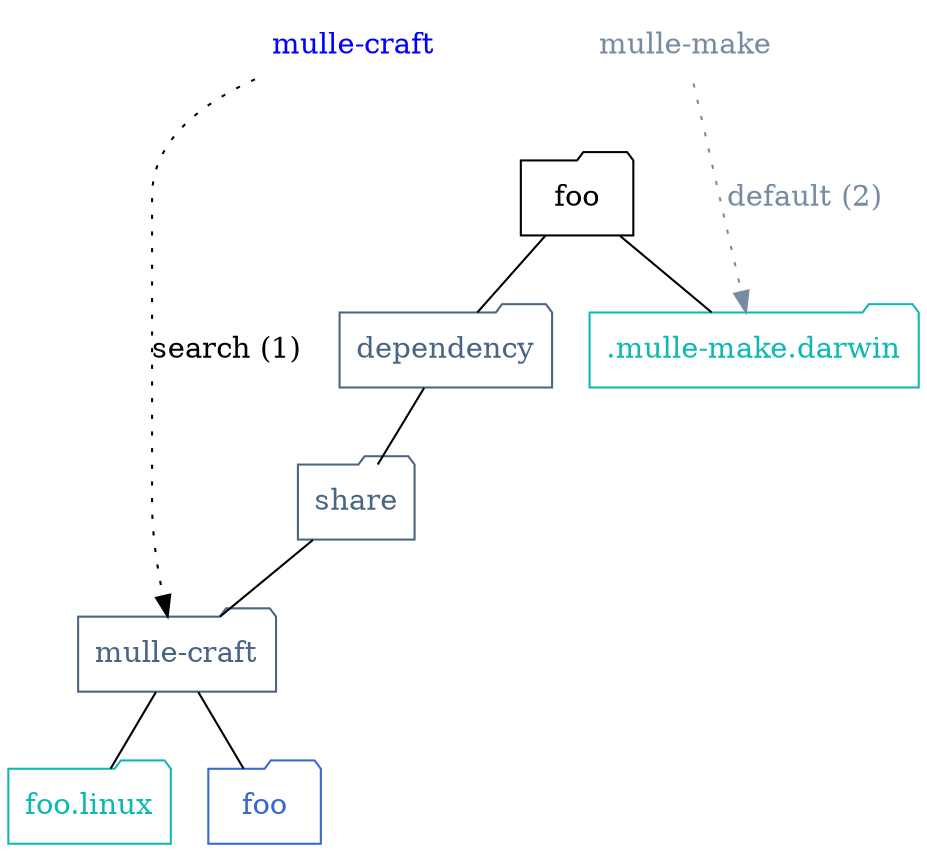 digraph G {
    graph [rankdir = TD];

    { rank="same" ; "mulle-craft" }

    "mulle-craft"   [ shape="none", fontcolor="blue" ]
    "mulle-make"   [ shape="none", fontcolor="#778ca3" ]

    node[ shape=folder, color="#0fb9b1", fontcolor="#0fb9b1"];

    ".mulle-make.darwin"   [ label=".mulle-make.darwin"]
    "foo2.linux"           [ label="foo.linux"]
    "foo2"                  [ label="foo", fontcolor="#3867d6", color="#3867d6" ]

    node[ shape=folder, color="#7f8c8d", fontcolor="#7f8c8d"];
    edge[ arrowhead="none", color="#7f8c8d"];


    edge[  arrowhead="none", color="black"];
    node[ shape=folder, color="black", fontcolor="black"];

    "foo"          -> ".mulle-make.darwin"

    node[ shape=folder, color="#4b6584", fontcolor="#4b6584"];

    "foo"          -> "dependency"
    "dependency"   -> "share"
    "share"        -> "mulle-craft1"
    "mulle-craft1" -> "foo2.linux"
    "mulle-craft1" -> "foo2"
    "mulle-craft1"  [ label="mulle-craft"]

    edge[ style="dotted", arrowhead=""]

    "mulle-craft" -> "foo"   [ style="invis" ]
    "mulle-make"  -> "foo"   [ style="invis" ]

    "mulle-craft" -> "mulle-craft1"        [ label="search (1)" ]
    "mulle-make"  -> ".mulle-make.darwin"  [ label="default (2)", color="#778ca3", fontcolor="#778ca3"  ]
}
